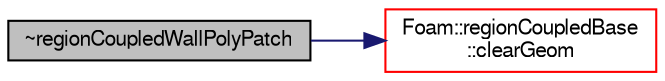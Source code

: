 digraph "~regionCoupledWallPolyPatch"
{
  bgcolor="transparent";
  edge [fontname="FreeSans",fontsize="10",labelfontname="FreeSans",labelfontsize="10"];
  node [fontname="FreeSans",fontsize="10",shape=record];
  rankdir="LR";
  Node16 [label="~regionCoupledWallPolyPatch",height=0.2,width=0.4,color="black", fillcolor="grey75", style="filled", fontcolor="black"];
  Node16 -> Node17 [color="midnightblue",fontsize="10",style="solid",fontname="FreeSans"];
  Node17 [label="Foam::regionCoupledBase\l::clearGeom",height=0.2,width=0.4,color="red",URL="$a25182.html#a499a7f858dc495c47b618e168fec6372",tooltip="Clear geometry. "];
}
